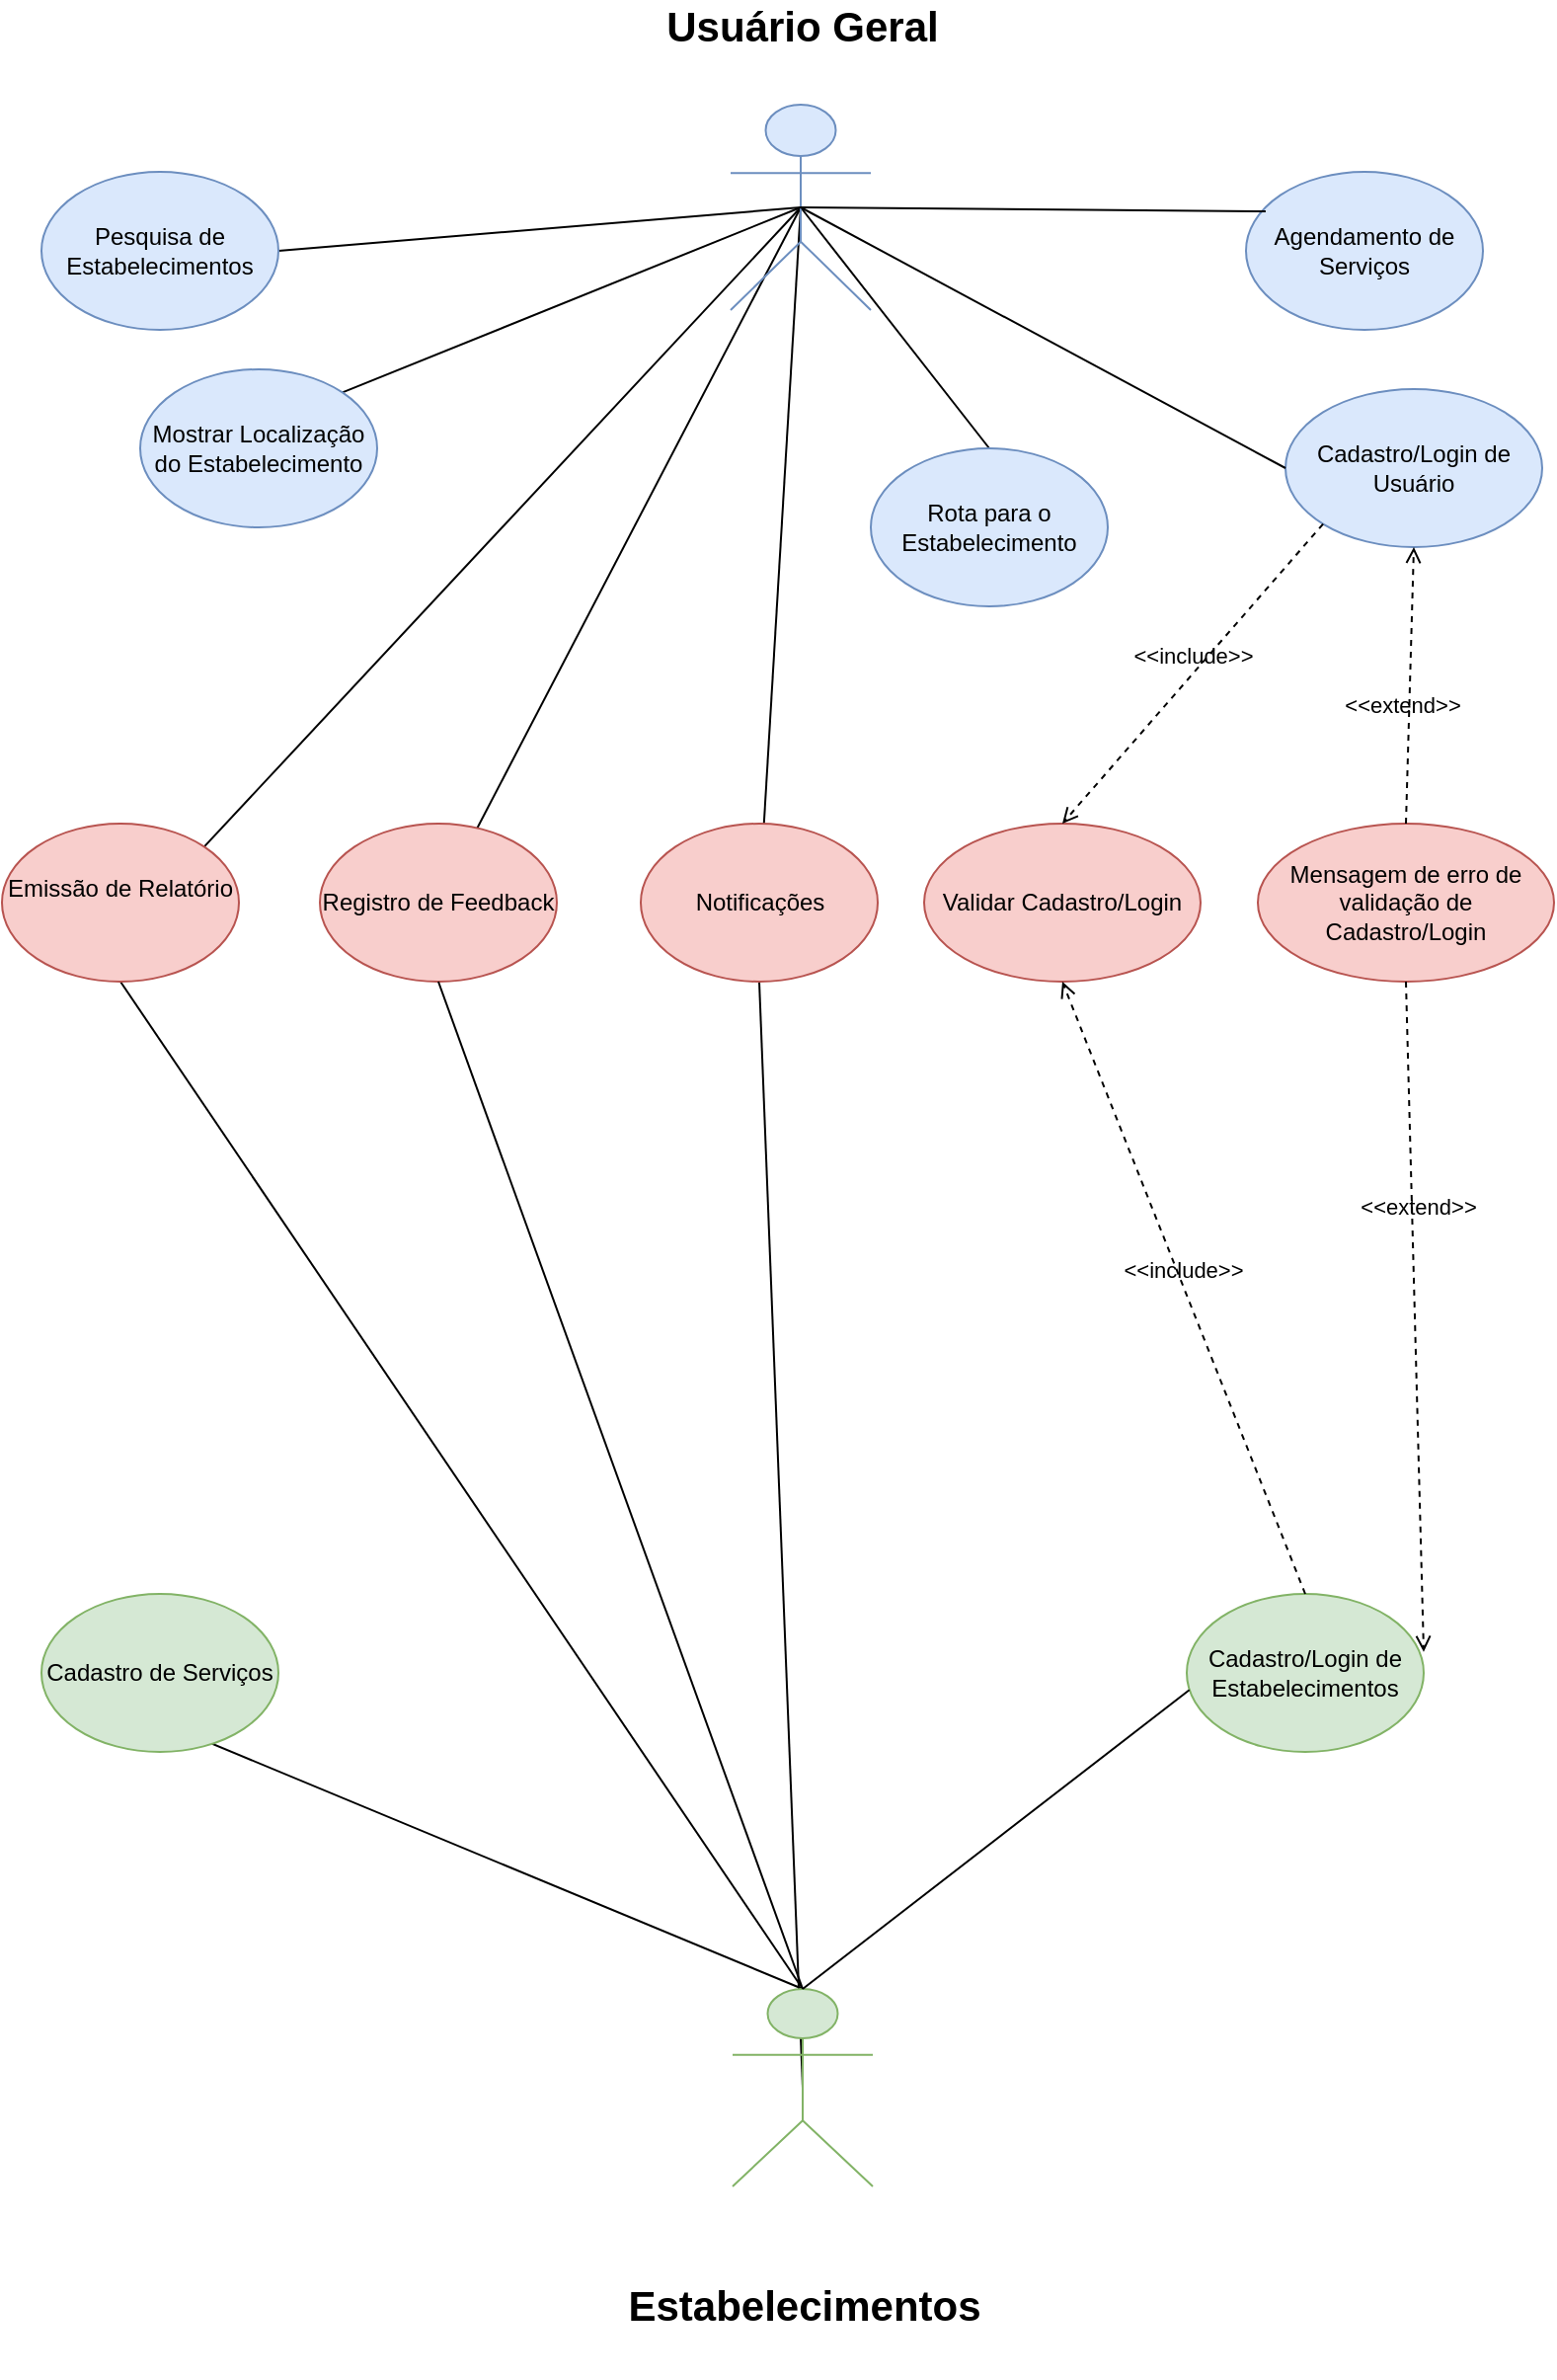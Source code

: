 <mxfile version="24.7.7">
  <diagram name="Página-1" id="F7FC25mVPVdnEcMxWh3N">
    <mxGraphModel dx="1444" dy="895" grid="1" gridSize="10" guides="1" tooltips="1" connect="1" arrows="1" fold="1" page="1" pageScale="1" pageWidth="827" pageHeight="1169" math="0" shadow="0">
      <root>
        <mxCell id="0" />
        <mxCell id="1" parent="0" />
        <mxCell id="oQByM3ZJ09QkV3z6oSYa-34" style="rounded=0;orthogonalLoop=1;jettySize=auto;html=1;entryX=1;entryY=0;entryDx=0;entryDy=0;endArrow=none;endFill=0;exitX=0.5;exitY=0.5;exitDx=0;exitDy=0;exitPerimeter=0;" edge="1" parent="1" source="oQByM3ZJ09QkV3z6oSYa-1" target="oQByM3ZJ09QkV3z6oSYa-29">
          <mxGeometry relative="1" as="geometry">
            <mxPoint x="340" y="140" as="sourcePoint" />
          </mxGeometry>
        </mxCell>
        <mxCell id="oQByM3ZJ09QkV3z6oSYa-36" style="rounded=0;orthogonalLoop=1;jettySize=auto;html=1;entryX=0.5;entryY=0;entryDx=0;entryDy=0;endArrow=none;endFill=0;exitX=0.5;exitY=0.5;exitDx=0;exitDy=0;exitPerimeter=0;" edge="1" parent="1" source="oQByM3ZJ09QkV3z6oSYa-1" target="oQByM3ZJ09QkV3z6oSYa-30">
          <mxGeometry relative="1" as="geometry">
            <mxPoint x="390" y="170" as="sourcePoint" />
          </mxGeometry>
        </mxCell>
        <mxCell id="oQByM3ZJ09QkV3z6oSYa-55" style="rounded=0;orthogonalLoop=1;jettySize=auto;html=1;exitX=0.5;exitY=0.5;exitDx=0;exitDy=0;exitPerimeter=0;entryX=1;entryY=0;entryDx=0;entryDy=0;endArrow=none;endFill=0;" edge="1" parent="1" source="oQByM3ZJ09QkV3z6oSYa-1" target="oQByM3ZJ09QkV3z6oSYa-26">
          <mxGeometry relative="1" as="geometry" />
        </mxCell>
        <mxCell id="oQByM3ZJ09QkV3z6oSYa-56" style="rounded=0;orthogonalLoop=1;jettySize=auto;html=1;exitX=0.5;exitY=0.5;exitDx=0;exitDy=0;exitPerimeter=0;endArrow=none;endFill=0;" edge="1" parent="1" source="oQByM3ZJ09QkV3z6oSYa-1" target="oQByM3ZJ09QkV3z6oSYa-28">
          <mxGeometry relative="1" as="geometry" />
        </mxCell>
        <mxCell id="oQByM3ZJ09QkV3z6oSYa-57" style="rounded=0;orthogonalLoop=1;jettySize=auto;html=1;exitX=0.5;exitY=0.5;exitDx=0;exitDy=0;exitPerimeter=0;endArrow=none;endFill=0;" edge="1" parent="1" source="oQByM3ZJ09QkV3z6oSYa-1" target="oQByM3ZJ09QkV3z6oSYa-27">
          <mxGeometry relative="1" as="geometry" />
        </mxCell>
        <mxCell id="oQByM3ZJ09QkV3z6oSYa-1" value="Usuário Geral&lt;div style=&quot;font-size: 21px;&quot;&gt;&lt;br style=&quot;font-size: 21px;&quot;&gt;&lt;/div&gt;" style="shape=umlActor;verticalLabelPosition=top;verticalAlign=bottom;html=1;outlineConnect=0;fillColor=#dae8fc;strokeColor=#6c8ebf;fontStyle=1;horizontal=1;fontSize=21;labelPosition=center;align=center;" vertex="1" parent="1">
          <mxGeometry x="389" y="66" width="71" height="104" as="geometry" />
        </mxCell>
        <mxCell id="oQByM3ZJ09QkV3z6oSYa-37" style="rounded=0;orthogonalLoop=1;jettySize=auto;html=1;exitX=0.5;exitY=0;exitDx=0;exitDy=0;exitPerimeter=0;entryX=0;entryY=0.5;entryDx=0;entryDy=0;endArrow=none;endFill=0;" edge="1" parent="1" source="oQByM3ZJ09QkV3z6oSYa-4" target="oQByM3ZJ09QkV3z6oSYa-23">
          <mxGeometry relative="1" as="geometry" />
        </mxCell>
        <mxCell id="oQByM3ZJ09QkV3z6oSYa-52" style="rounded=0;orthogonalLoop=1;jettySize=auto;html=1;entryX=0.5;entryY=1;entryDx=0;entryDy=0;endArrow=none;endFill=0;exitX=0.5;exitY=0;exitDx=0;exitDy=0;exitPerimeter=0;" edge="1" parent="1" source="oQByM3ZJ09QkV3z6oSYa-4" target="oQByM3ZJ09QkV3z6oSYa-26">
          <mxGeometry relative="1" as="geometry">
            <mxPoint x="426" y="1010" as="sourcePoint" />
          </mxGeometry>
        </mxCell>
        <mxCell id="oQByM3ZJ09QkV3z6oSYa-54" style="rounded=0;orthogonalLoop=1;jettySize=auto;html=1;exitX=0.5;exitY=0.5;exitDx=0;exitDy=0;exitPerimeter=0;entryX=0.5;entryY=1;entryDx=0;entryDy=0;endArrow=none;endFill=0;" edge="1" parent="1" source="oQByM3ZJ09QkV3z6oSYa-4" target="oQByM3ZJ09QkV3z6oSYa-27">
          <mxGeometry relative="1" as="geometry" />
        </mxCell>
        <mxCell id="oQByM3ZJ09QkV3z6oSYa-4" value="Estabelecimentos&lt;div&gt;&lt;br&gt;&lt;/div&gt;" style="shape=umlActor;verticalLabelPosition=bottom;verticalAlign=bottom;html=1;outlineConnect=0;fillColor=#d5e8d4;strokeColor=#82b366;fontStyle=1;align=center;fontFamily=Helvetica;fontSize=21;" vertex="1" parent="1">
          <mxGeometry x="390" y="1020" width="71" height="100" as="geometry" />
        </mxCell>
        <mxCell id="oQByM3ZJ09QkV3z6oSYa-5" value="Cadastro/Login de Usuário" style="ellipse;whiteSpace=wrap;html=1;fillColor=#dae8fc;strokeColor=#6c8ebf;" vertex="1" parent="1">
          <mxGeometry x="670" y="210" width="130" height="80" as="geometry" />
        </mxCell>
        <mxCell id="oQByM3ZJ09QkV3z6oSYa-6" value="Cadastro/Login de Estabelecimentos" style="ellipse;whiteSpace=wrap;html=1;fillColor=#d5e8d4;strokeColor=#82b366;" vertex="1" parent="1">
          <mxGeometry x="620" y="820" width="120" height="80" as="geometry" />
        </mxCell>
        <mxCell id="oQByM3ZJ09QkV3z6oSYa-7" value="" style="endArrow=none;html=1;rounded=0;entryX=0;entryY=0.5;entryDx=0;entryDy=0;exitX=0.5;exitY=0.5;exitDx=0;exitDy=0;exitPerimeter=0;" edge="1" parent="1" source="oQByM3ZJ09QkV3z6oSYa-1" target="oQByM3ZJ09QkV3z6oSYa-5">
          <mxGeometry width="50" height="50" relative="1" as="geometry">
            <mxPoint x="440" y="160" as="sourcePoint" />
            <mxPoint x="380" y="190" as="targetPoint" />
          </mxGeometry>
        </mxCell>
        <mxCell id="oQByM3ZJ09QkV3z6oSYa-8" value="" style="endArrow=none;html=1;rounded=0;entryX=0.011;entryY=0.608;entryDx=0;entryDy=0;entryPerimeter=0;exitX=0.5;exitY=0;exitDx=0;exitDy=0;exitPerimeter=0;" edge="1" parent="1" source="oQByM3ZJ09QkV3z6oSYa-4" target="oQByM3ZJ09QkV3z6oSYa-6">
          <mxGeometry width="50" height="50" relative="1" as="geometry">
            <mxPoint x="426" y="1010" as="sourcePoint" />
            <mxPoint x="380" y="670" as="targetPoint" />
          </mxGeometry>
        </mxCell>
        <mxCell id="oQByM3ZJ09QkV3z6oSYa-9" value="Validar&lt;span style=&quot;background-color: initial;&quot;&gt;&amp;nbsp;Cadastro/Login&lt;/span&gt;" style="ellipse;whiteSpace=wrap;html=1;fillColor=#f8cecc;strokeColor=#b85450;" vertex="1" parent="1">
          <mxGeometry x="487" y="430" width="140" height="80" as="geometry" />
        </mxCell>
        <mxCell id="oQByM3ZJ09QkV3z6oSYa-10" value="Mensagem de erro de validação de Cadastro/Login" style="ellipse;whiteSpace=wrap;html=1;fillColor=#f8cecc;strokeColor=#b85450;" vertex="1" parent="1">
          <mxGeometry x="656" y="430" width="150" height="80" as="geometry" />
        </mxCell>
        <mxCell id="oQByM3ZJ09QkV3z6oSYa-12" value="&amp;lt;&amp;lt;include&amp;gt;&amp;gt;" style="html=1;verticalAlign=bottom;labelBackgroundColor=none;endArrow=open;endFill=0;dashed=1;rounded=0;exitX=0;exitY=1;exitDx=0;exitDy=0;entryX=0.5;entryY=0;entryDx=0;entryDy=0;" edge="1" parent="1" source="oQByM3ZJ09QkV3z6oSYa-5" target="oQByM3ZJ09QkV3z6oSYa-9">
          <mxGeometry width="160" relative="1" as="geometry">
            <mxPoint x="350" y="20" as="sourcePoint" />
            <mxPoint x="490" y="49.5" as="targetPoint" />
          </mxGeometry>
        </mxCell>
        <mxCell id="oQByM3ZJ09QkV3z6oSYa-15" value="" style="endArrow=none;html=1;rounded=0;entryX=1;entryY=0.5;entryDx=0;entryDy=0;exitX=0.5;exitY=0.5;exitDx=0;exitDy=0;exitPerimeter=0;" edge="1" parent="1" source="oQByM3ZJ09QkV3z6oSYa-1" target="oQByM3ZJ09QkV3z6oSYa-24">
          <mxGeometry width="50" height="50" relative="1" as="geometry">
            <mxPoint x="330" y="80" as="sourcePoint" />
            <mxPoint x="78.096" y="230.02" as="targetPoint" />
          </mxGeometry>
        </mxCell>
        <mxCell id="oQByM3ZJ09QkV3z6oSYa-16" value="&amp;lt;&amp;lt;extend&amp;gt;&amp;gt;" style="html=1;verticalAlign=bottom;labelBackgroundColor=none;endArrow=open;endFill=0;dashed=1;rounded=0;entryX=0.5;entryY=1;entryDx=0;entryDy=0;exitX=0.5;exitY=0;exitDx=0;exitDy=0;" edge="1" parent="1" source="oQByM3ZJ09QkV3z6oSYa-10" target="oQByM3ZJ09QkV3z6oSYa-5">
          <mxGeometry x="-0.274" y="3" width="160" relative="1" as="geometry">
            <mxPoint x="480" y="180" as="sourcePoint" />
            <mxPoint x="350" y="80" as="targetPoint" />
            <mxPoint as="offset" />
          </mxGeometry>
        </mxCell>
        <mxCell id="oQByM3ZJ09QkV3z6oSYa-19" value="&amp;lt;&amp;lt;include&amp;gt;&amp;gt;" style="html=1;verticalAlign=bottom;labelBackgroundColor=none;endArrow=open;endFill=0;dashed=1;rounded=0;exitX=0.5;exitY=0;exitDx=0;exitDy=0;entryX=0.5;entryY=1;entryDx=0;entryDy=0;" edge="1" parent="1" source="oQByM3ZJ09QkV3z6oSYa-6" target="oQByM3ZJ09QkV3z6oSYa-9">
          <mxGeometry width="160" relative="1" as="geometry">
            <mxPoint x="340" y="130" as="sourcePoint" />
            <mxPoint x="474" y="219" as="targetPoint" />
            <Array as="points" />
          </mxGeometry>
        </mxCell>
        <mxCell id="oQByM3ZJ09QkV3z6oSYa-21" value="&amp;lt;&amp;lt;extend&amp;gt;&amp;gt;" style="html=1;verticalAlign=bottom;labelBackgroundColor=none;endArrow=open;endFill=0;dashed=1;rounded=0;entryX=1;entryY=0.367;entryDx=0;entryDy=0;entryPerimeter=0;exitX=0.5;exitY=1;exitDx=0;exitDy=0;" edge="1" parent="1" source="oQByM3ZJ09QkV3z6oSYa-10" target="oQByM3ZJ09QkV3z6oSYa-6">
          <mxGeometry x="-0.274" y="3" width="160" relative="1" as="geometry">
            <mxPoint x="533" y="337" as="sourcePoint" />
            <mxPoint x="269" y="149" as="targetPoint" />
            <mxPoint as="offset" />
            <Array as="points" />
          </mxGeometry>
        </mxCell>
        <mxCell id="oQByM3ZJ09QkV3z6oSYa-23" value="Cadastro de Serviços" style="ellipse;whiteSpace=wrap;html=1;fillColor=#d5e8d4;strokeColor=#82b366;" vertex="1" parent="1">
          <mxGeometry x="40" y="820" width="120" height="80" as="geometry" />
        </mxCell>
        <mxCell id="oQByM3ZJ09QkV3z6oSYa-24" value="Pesquisa de Estabelecimentos" style="ellipse;whiteSpace=wrap;html=1;fillColor=#dae8fc;strokeColor=#6c8ebf;" vertex="1" parent="1">
          <mxGeometry x="40" y="100" width="120" height="80" as="geometry" />
        </mxCell>
        <mxCell id="oQByM3ZJ09QkV3z6oSYa-25" value="Agendamento de Serviços" style="ellipse;whiteSpace=wrap;html=1;fillColor=#dae8fc;strokeColor=#6c8ebf;" vertex="1" parent="1">
          <mxGeometry x="650" y="100" width="120" height="80" as="geometry" />
        </mxCell>
        <mxCell id="oQByM3ZJ09QkV3z6oSYa-26" value="Emissão de Relatório&lt;div&gt;&lt;br&gt;&lt;/div&gt;" style="ellipse;whiteSpace=wrap;html=1;fillColor=#f8cecc;strokeColor=#b85450;" vertex="1" parent="1">
          <mxGeometry x="20" y="430" width="120" height="80" as="geometry" />
        </mxCell>
        <mxCell id="oQByM3ZJ09QkV3z6oSYa-27" value="Notificações" style="ellipse;whiteSpace=wrap;html=1;fillColor=#f8cecc;strokeColor=#b85450;" vertex="1" parent="1">
          <mxGeometry x="343.5" y="430" width="120" height="80" as="geometry" />
        </mxCell>
        <mxCell id="oQByM3ZJ09QkV3z6oSYa-28" value="Registro de Feedback" style="ellipse;whiteSpace=wrap;html=1;fillColor=#f8cecc;strokeColor=#b85450;" vertex="1" parent="1">
          <mxGeometry x="181" y="430" width="120" height="80" as="geometry" />
        </mxCell>
        <mxCell id="oQByM3ZJ09QkV3z6oSYa-29" value="Mostrar Localização do Estabelecimento" style="ellipse;whiteSpace=wrap;html=1;fillColor=#dae8fc;strokeColor=#6c8ebf;" vertex="1" parent="1">
          <mxGeometry x="90" y="200" width="120" height="80" as="geometry" />
        </mxCell>
        <mxCell id="oQByM3ZJ09QkV3z6oSYa-30" value="Rota para o Estabelecimento" style="ellipse;whiteSpace=wrap;html=1;fillColor=#dae8fc;strokeColor=#6c8ebf;" vertex="1" parent="1">
          <mxGeometry x="460" y="240" width="120" height="80" as="geometry" />
        </mxCell>
        <mxCell id="oQByM3ZJ09QkV3z6oSYa-33" style="rounded=0;orthogonalLoop=1;jettySize=auto;html=1;entryX=0.083;entryY=0.25;entryDx=0;entryDy=0;entryPerimeter=0;endArrow=none;endFill=0;exitX=0.5;exitY=0.5;exitDx=0;exitDy=0;exitPerimeter=0;" edge="1" parent="1" source="oQByM3ZJ09QkV3z6oSYa-1" target="oQByM3ZJ09QkV3z6oSYa-25">
          <mxGeometry relative="1" as="geometry" />
        </mxCell>
        <mxCell id="oQByM3ZJ09QkV3z6oSYa-53" style="rounded=0;orthogonalLoop=1;jettySize=auto;html=1;exitX=0.5;exitY=0;exitDx=0;exitDy=0;exitPerimeter=0;entryX=0.5;entryY=1;entryDx=0;entryDy=0;endArrow=none;endFill=0;" edge="1" parent="1" source="oQByM3ZJ09QkV3z6oSYa-4" target="oQByM3ZJ09QkV3z6oSYa-28">
          <mxGeometry relative="1" as="geometry" />
        </mxCell>
      </root>
    </mxGraphModel>
  </diagram>
</mxfile>
